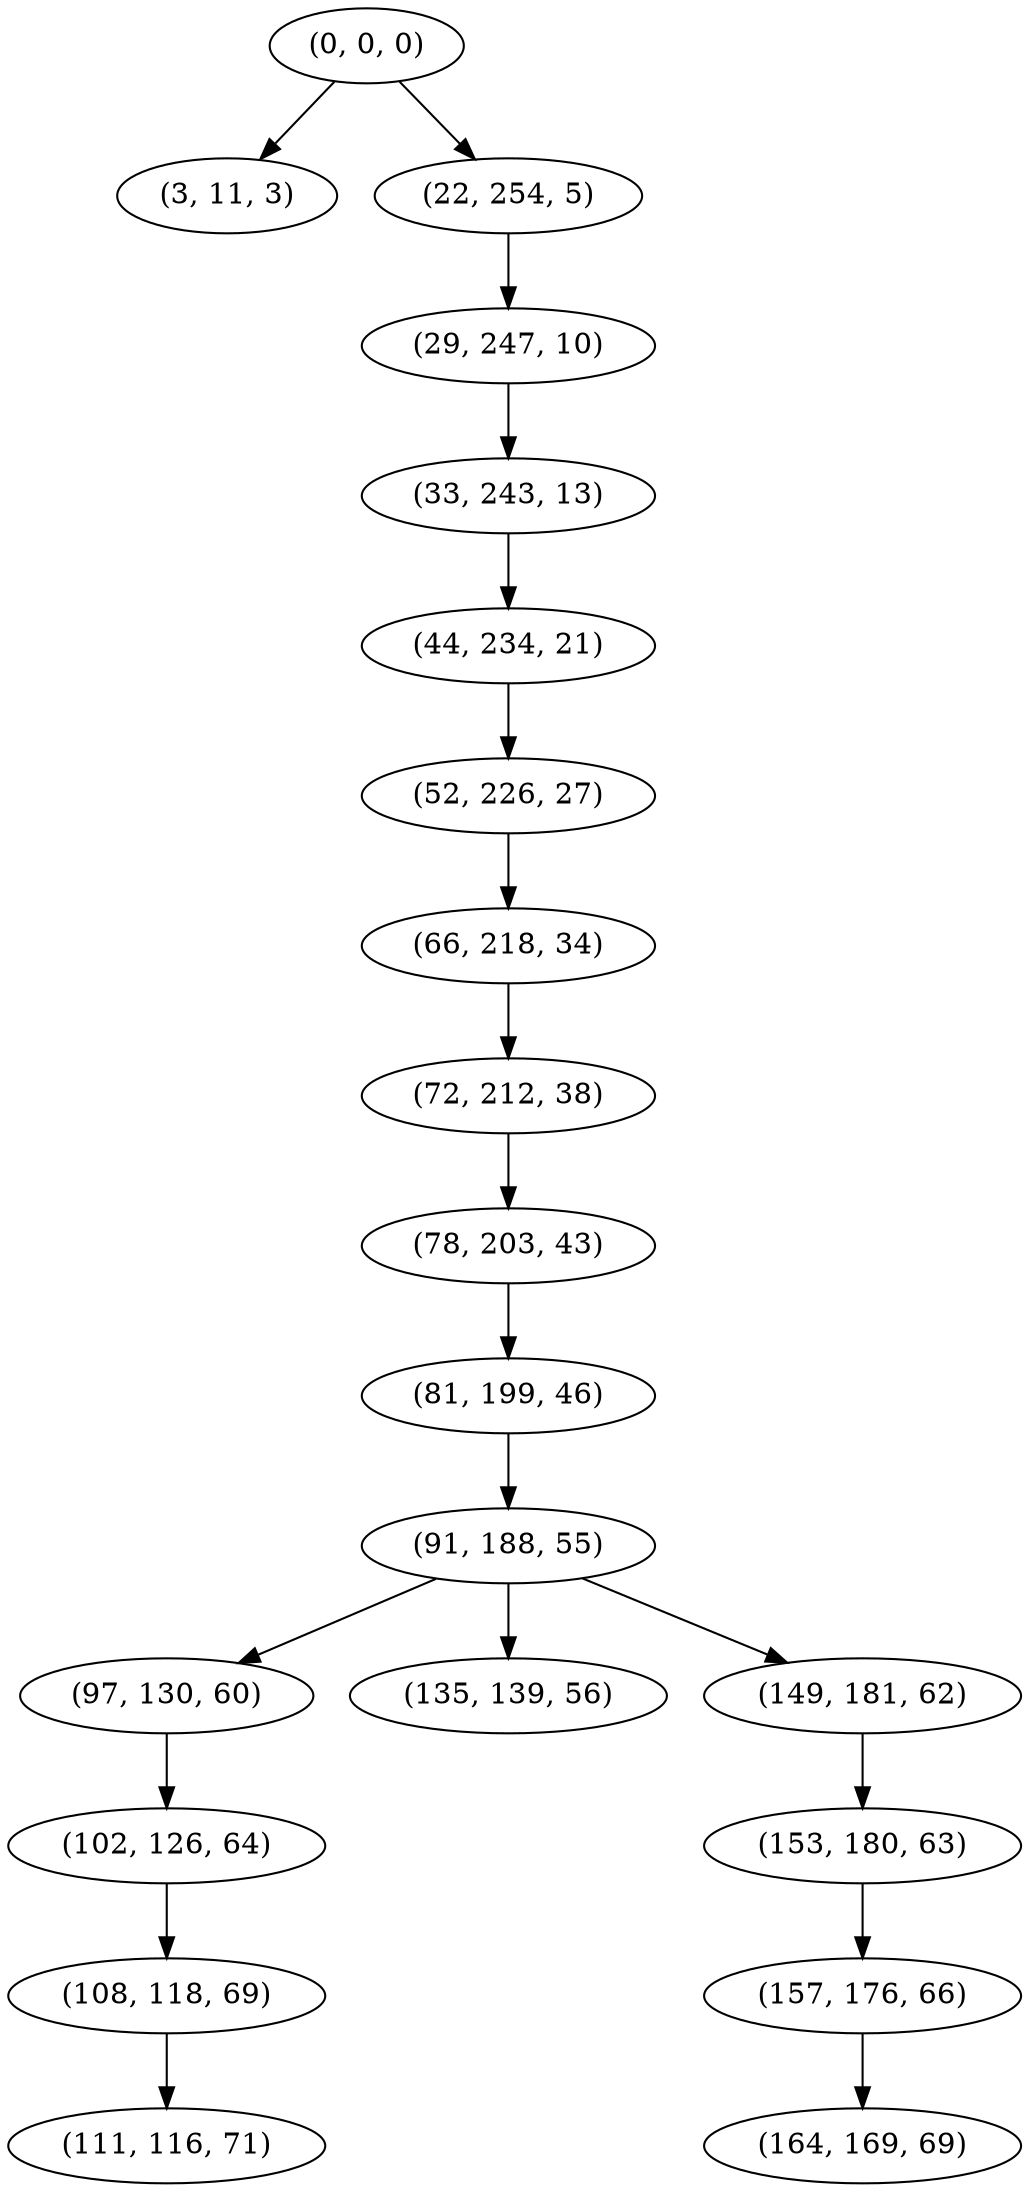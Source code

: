 digraph tree {
    "(0, 0, 0)";
    "(3, 11, 3)";
    "(22, 254, 5)";
    "(29, 247, 10)";
    "(33, 243, 13)";
    "(44, 234, 21)";
    "(52, 226, 27)";
    "(66, 218, 34)";
    "(72, 212, 38)";
    "(78, 203, 43)";
    "(81, 199, 46)";
    "(91, 188, 55)";
    "(97, 130, 60)";
    "(102, 126, 64)";
    "(108, 118, 69)";
    "(111, 116, 71)";
    "(135, 139, 56)";
    "(149, 181, 62)";
    "(153, 180, 63)";
    "(157, 176, 66)";
    "(164, 169, 69)";
    "(0, 0, 0)" -> "(3, 11, 3)";
    "(0, 0, 0)" -> "(22, 254, 5)";
    "(22, 254, 5)" -> "(29, 247, 10)";
    "(29, 247, 10)" -> "(33, 243, 13)";
    "(33, 243, 13)" -> "(44, 234, 21)";
    "(44, 234, 21)" -> "(52, 226, 27)";
    "(52, 226, 27)" -> "(66, 218, 34)";
    "(66, 218, 34)" -> "(72, 212, 38)";
    "(72, 212, 38)" -> "(78, 203, 43)";
    "(78, 203, 43)" -> "(81, 199, 46)";
    "(81, 199, 46)" -> "(91, 188, 55)";
    "(91, 188, 55)" -> "(97, 130, 60)";
    "(91, 188, 55)" -> "(135, 139, 56)";
    "(91, 188, 55)" -> "(149, 181, 62)";
    "(97, 130, 60)" -> "(102, 126, 64)";
    "(102, 126, 64)" -> "(108, 118, 69)";
    "(108, 118, 69)" -> "(111, 116, 71)";
    "(149, 181, 62)" -> "(153, 180, 63)";
    "(153, 180, 63)" -> "(157, 176, 66)";
    "(157, 176, 66)" -> "(164, 169, 69)";
}
